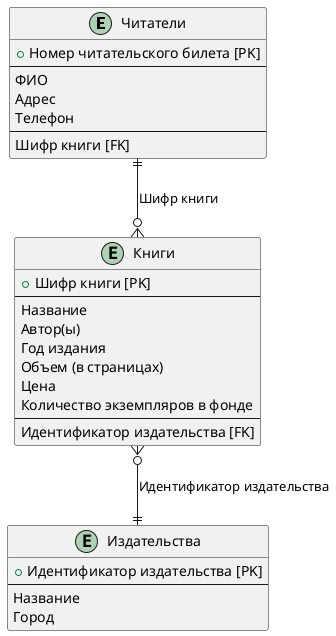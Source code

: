 @startuml library
scale 1

entity "Читатели" as readers {
  + Номер читательского билета [PK]
  --
  ФИО
  Адрес
  Телефон
  --
  Шифр книги [FK]
}

entity "Книги" as books {
  + Шифр книги [PK]
  --
  Название
  Автор(ы)
  Год издания
  Объем (в страницах)
  Цена
  Количество экземпляров в фонде
  --
  Идентификатор издательства [FK]
}

entity "Издательства" as publishers {
  + Идентификатор издательства [PK]
  --
  Название
  Город
}

readers ||--o{ books : Шифр книги
books }o--|| publishers : Идентификатор издательства

@enduml